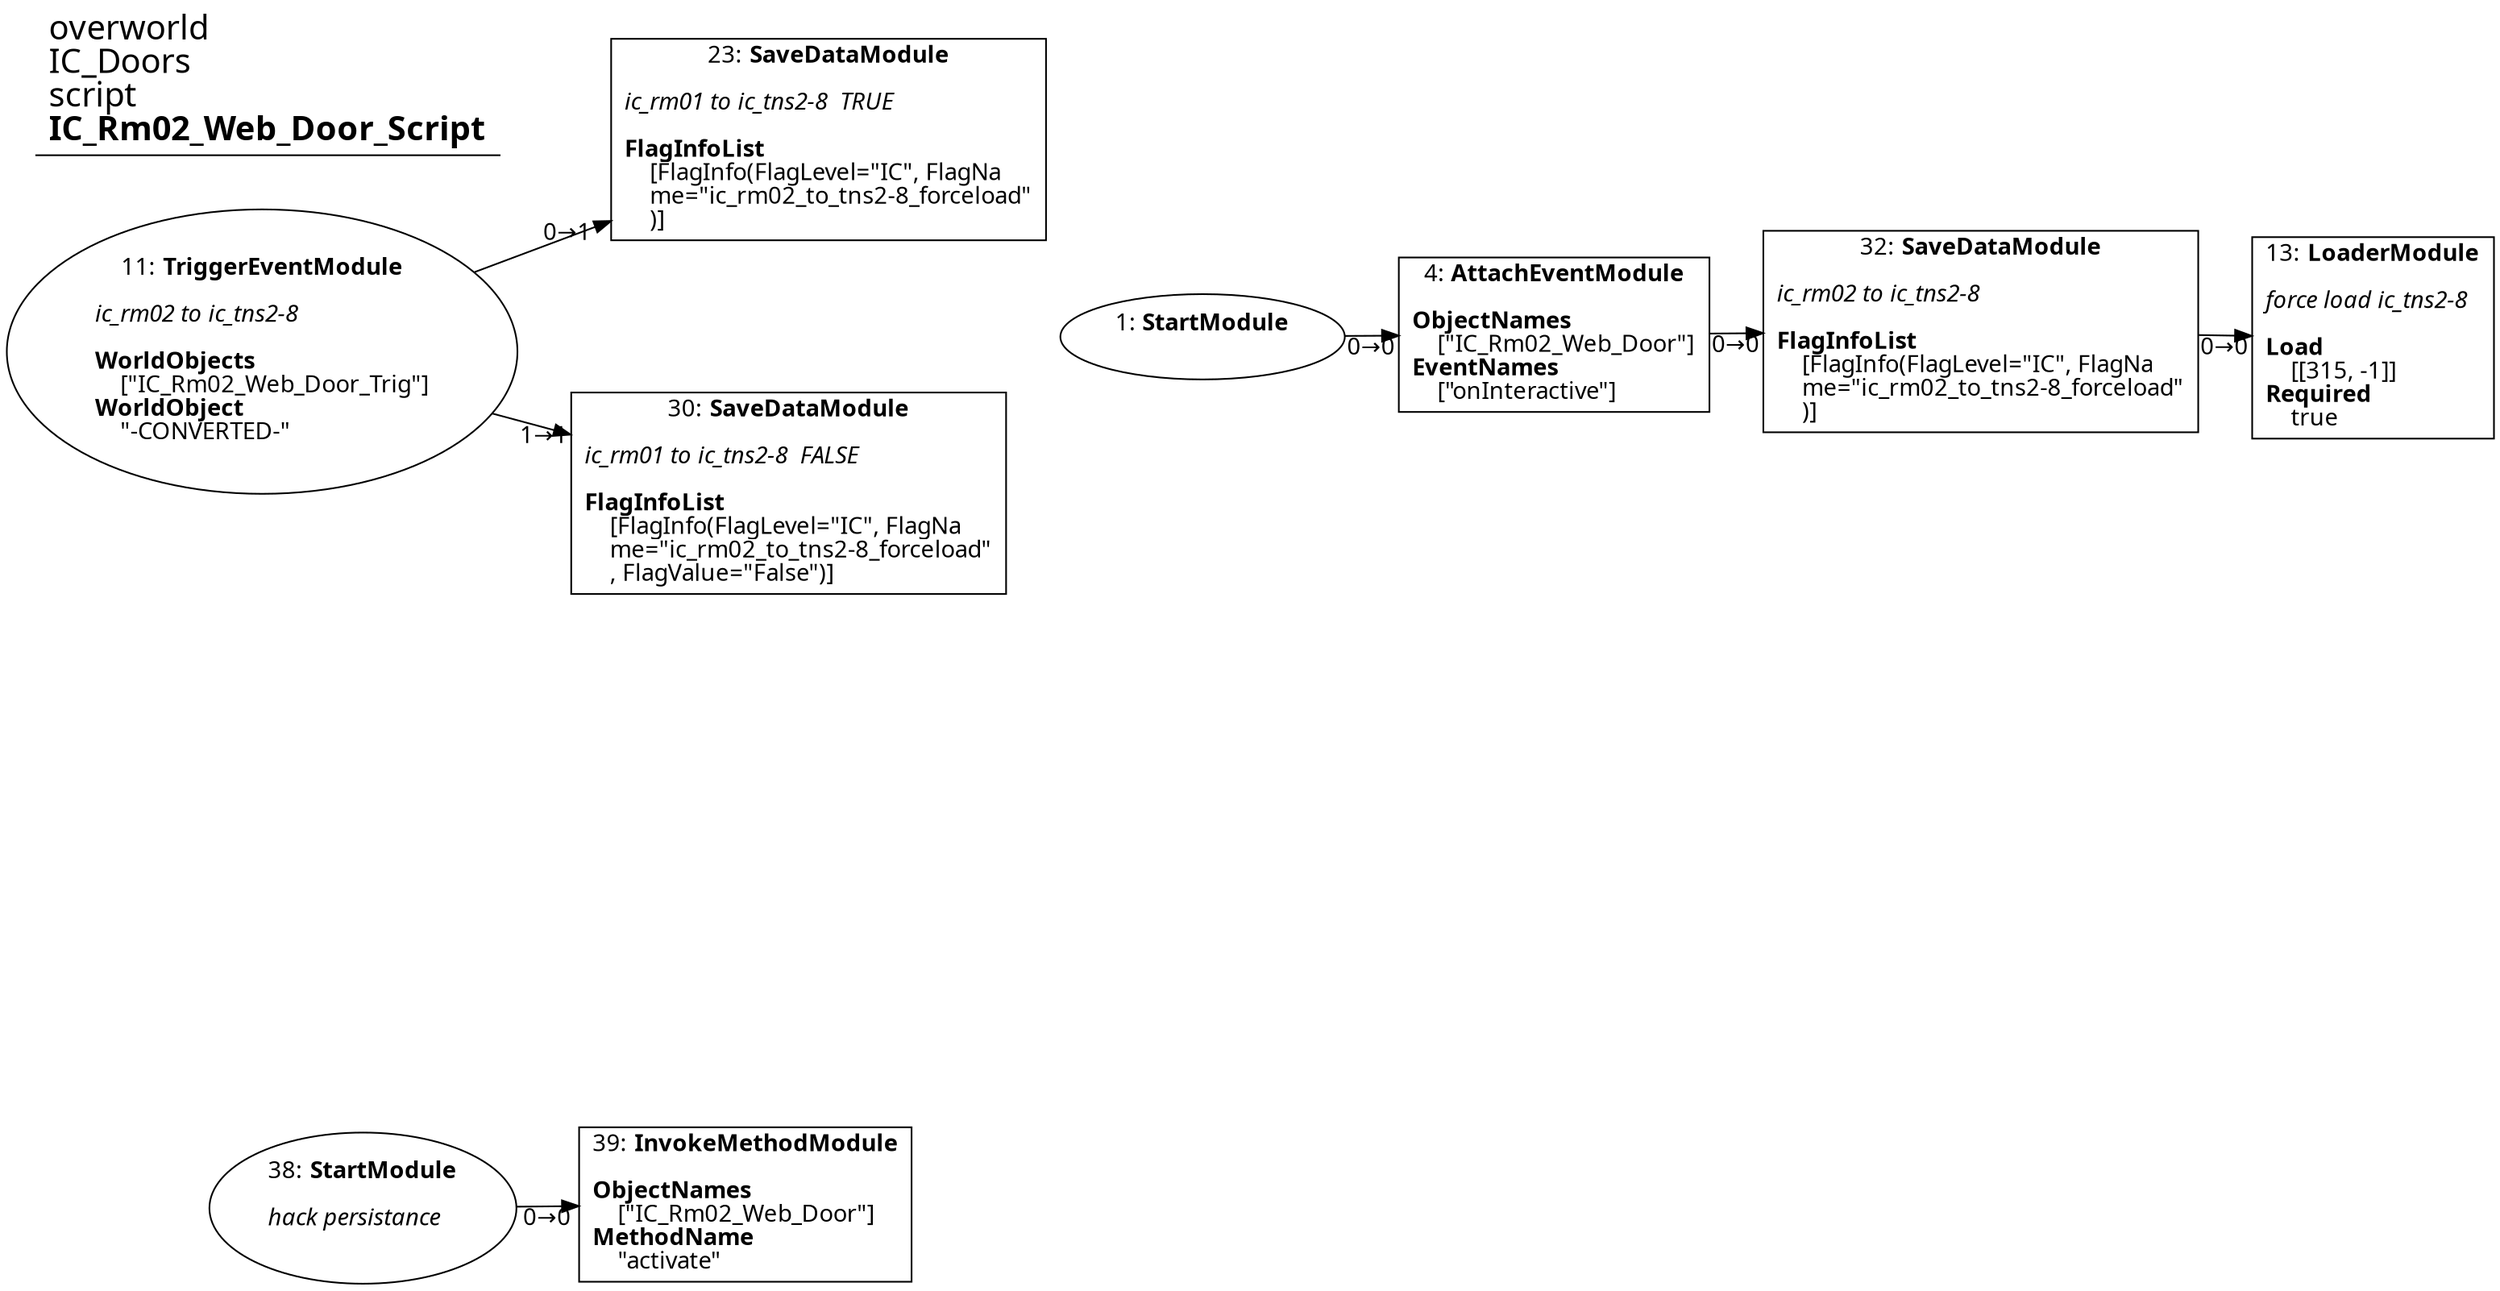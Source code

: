 digraph {
    layout = fdp;
    overlap = prism;
    sep = "+16";
    splines = spline;

    node [ shape = box ];

    graph [ fontname = "Segoe UI" ];
    node [ fontname = "Segoe UI" ];
    edge [ fontname = "Segoe UI" ];

    1 [ label = <1: <b>StartModule</b><br/><br/>> ];
    1 [ shape = oval ]
    1 [ pos = "-0.081,-0.80700004!" ];
    1 -> 4 [ label = "0→0" ];

    4 [ label = <4: <b>AttachEventModule</b><br/><br/><b>ObjectNames</b><br align="left"/>    [&quot;IC_Rm02_Web_Door&quot;]<br align="left"/><b>EventNames</b><br align="left"/>    [&quot;onInteractive&quot;]<br align="left"/>> ];
    4 [ pos = "0.058000002,-0.80700004!" ];
    4 -> 32 [ label = "0→0" ];

    11 [ label = <11: <b>TriggerEventModule</b><br/><br/><i>ic_rm02 to ic_tns2-8<br align="left"/></i><br align="left"/><b>WorldObjects</b><br align="left"/>    [&quot;IC_Rm02_Web_Door_Trig&quot;]<br align="left"/><b>WorldObject</b><br align="left"/>    &quot;-CONVERTED-&quot;<br align="left"/>> ];
    11 [ shape = oval ]
    11 [ pos = "-0.57600003,-0.78400004!" ];
    11 -> 23 [ label = "0→1" ];
    11 -> 30 [ label = "1→1" ];

    13 [ label = <13: <b>LoaderModule</b><br/><br/><i>force load ic_tns2-8<br align="left"/></i><br align="left"/><b>Load</b><br align="left"/>    [[315, -1]]<br align="left"/><b>Required</b><br align="left"/>    true<br align="left"/>> ];
    13 [ pos = "0.514,-0.80700004!" ];

    23 [ label = <23: <b>SaveDataModule</b><br/><br/><i>ic_rm01 to ic_tns2-8  TRUE<br align="left"/></i><br align="left"/><b>FlagInfoList</b><br align="left"/>    [FlagInfo(FlagLevel=&quot;IC&quot;, FlagNa<br align="left"/>    me=&quot;ic_rm02_to_tns2-8_forceload&quot;<br align="left"/>    )]<br align="left"/>> ];
    23 [ pos = "-0.29900002,-0.69200003!" ];

    30 [ label = <30: <b>SaveDataModule</b><br/><br/><i>ic_rm01 to ic_tns2-8  FALSE<br align="left"/></i><br align="left"/><b>FlagInfoList</b><br align="left"/>    [FlagInfo(FlagLevel=&quot;IC&quot;, FlagNa<br align="left"/>    me=&quot;ic_rm02_to_tns2-8_forceload&quot;<br align="left"/>    , FlagValue=&quot;False&quot;)]<br align="left"/>> ];
    30 [ pos = "-0.29700002,-0.86!" ];

    32 [ label = <32: <b>SaveDataModule</b><br/><br/><i>ic_rm02 to ic_tns2-8<br align="left"/></i><br align="left"/><b>FlagInfoList</b><br align="left"/>    [FlagInfo(FlagLevel=&quot;IC&quot;, FlagNa<br align="left"/>    me=&quot;ic_rm02_to_tns2-8_forceload&quot;<br align="left"/>    )]<br align="left"/>> ];
    32 [ pos = "0.286,-0.80700004!" ];
    32 -> 13 [ label = "0→0" ];

    38 [ label = <38: <b>StartModule</b><br/><br/><i>hack persistance<br align="left"/></i><br align="left"/>> ];
    38 [ shape = oval ]
    38 [ pos = "-0.578,-1.3290001!" ];
    38 -> 39 [ label = "0→0" ];

    39 [ label = <39: <b>InvokeMethodModule</b><br/><br/><b>ObjectNames</b><br align="left"/>    [&quot;IC_Rm02_Web_Door&quot;]<br align="left"/><b>MethodName</b><br align="left"/>    &quot;activate&quot;<br align="left"/>> ];
    39 [ pos = "-0.35500002,-1.3290001!" ];

    title [ pos = "-0.57900006,-0.69100004!" ];
    title [ shape = underline ];
    title [ label = <<font point-size="20">overworld<br align="left"/>IC_Doors<br align="left"/>script<br align="left"/><b>IC_Rm02_Web_Door_Script</b><br align="left"/></font>> ];
}
